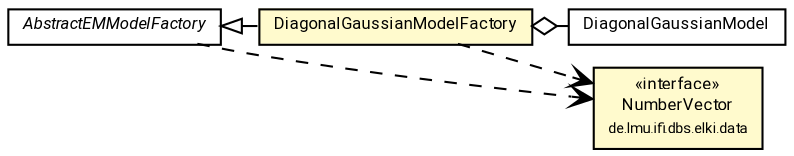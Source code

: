 #!/usr/local/bin/dot
#
# Class diagram 
# Generated by UMLGraph version R5_7_2-60-g0e99a6 (http://www.spinellis.gr/umlgraph/)
#

digraph G {
	graph [fontnames="svg"]
	edge [fontname="Roboto",fontsize=7,labelfontname="Roboto",labelfontsize=7,color="black"];
	node [fontname="Roboto",fontcolor="black",fontsize=8,shape=plaintext,margin=0,width=0,height=0];
	nodesep=0.15;
	ranksep=0.25;
	rankdir=LR;
	// de.lmu.ifi.dbs.elki.algorithm.clustering.em.DiagonalGaussianModelFactory<V extends de.lmu.ifi.dbs.elki.data.NumberVector>
	c3315504 [label=<<table title="de.lmu.ifi.dbs.elki.algorithm.clustering.em.DiagonalGaussianModelFactory" border="0" cellborder="1" cellspacing="0" cellpadding="2" bgcolor="lemonChiffon" href="DiagonalGaussianModelFactory.html" target="_parent">
		<tr><td><table border="0" cellspacing="0" cellpadding="1">
		<tr><td align="center" balign="center"> <font face="Roboto">DiagonalGaussianModelFactory</font> </td></tr>
		</table></td></tr>
		</table>>, URL="DiagonalGaussianModelFactory.html"];
	// de.lmu.ifi.dbs.elki.algorithm.clustering.em.AbstractEMModelFactory<V extends de.lmu.ifi.dbs.elki.data.NumberVector, M extends de.lmu.ifi.dbs.elki.data.model.MeanModel>
	c3315508 [label=<<table title="de.lmu.ifi.dbs.elki.algorithm.clustering.em.AbstractEMModelFactory" border="0" cellborder="1" cellspacing="0" cellpadding="2" href="AbstractEMModelFactory.html" target="_parent">
		<tr><td><table border="0" cellspacing="0" cellpadding="1">
		<tr><td align="center" balign="center"> <font face="Roboto"><i>AbstractEMModelFactory</i></font> </td></tr>
		</table></td></tr>
		</table>>, URL="AbstractEMModelFactory.html"];
	// de.lmu.ifi.dbs.elki.algorithm.clustering.em.DiagonalGaussianModel
	c3315516 [label=<<table title="de.lmu.ifi.dbs.elki.algorithm.clustering.em.DiagonalGaussianModel" border="0" cellborder="1" cellspacing="0" cellpadding="2" href="DiagonalGaussianModel.html" target="_parent">
		<tr><td><table border="0" cellspacing="0" cellpadding="1">
		<tr><td align="center" balign="center"> <font face="Roboto">DiagonalGaussianModel</font> </td></tr>
		</table></td></tr>
		</table>>, URL="DiagonalGaussianModel.html"];
	// de.lmu.ifi.dbs.elki.data.NumberVector
	c3316065 [label=<<table title="de.lmu.ifi.dbs.elki.data.NumberVector" border="0" cellborder="1" cellspacing="0" cellpadding="2" bgcolor="LemonChiffon" href="../../../data/NumberVector.html" target="_parent">
		<tr><td><table border="0" cellspacing="0" cellpadding="1">
		<tr><td align="center" balign="center"> &#171;interface&#187; </td></tr>
		<tr><td align="center" balign="center"> <font face="Roboto">NumberVector</font> </td></tr>
		<tr><td align="center" balign="center"> <font face="Roboto" point-size="7.0">de.lmu.ifi.dbs.elki.data</font> </td></tr>
		</table></td></tr>
		</table>>, URL="../../../data/NumberVector.html"];
	// de.lmu.ifi.dbs.elki.algorithm.clustering.em.DiagonalGaussianModelFactory<V extends de.lmu.ifi.dbs.elki.data.NumberVector> extends de.lmu.ifi.dbs.elki.algorithm.clustering.em.AbstractEMModelFactory<V extends de.lmu.ifi.dbs.elki.data.NumberVector, M extends de.lmu.ifi.dbs.elki.data.model.MeanModel>
	c3315508 -> c3315504 [arrowtail=empty,dir=back,weight=10];
	// de.lmu.ifi.dbs.elki.algorithm.clustering.em.DiagonalGaussianModelFactory<V extends de.lmu.ifi.dbs.elki.data.NumberVector> has de.lmu.ifi.dbs.elki.algorithm.clustering.em.DiagonalGaussianModel
	c3315504 -> c3315516 [arrowhead=none,arrowtail=ediamond,dir=back,weight=4];
	// de.lmu.ifi.dbs.elki.algorithm.clustering.em.DiagonalGaussianModelFactory<V extends de.lmu.ifi.dbs.elki.data.NumberVector> depend de.lmu.ifi.dbs.elki.data.NumberVector
	c3315504 -> c3316065 [arrowhead=open,style=dashed,weight=0];
	// de.lmu.ifi.dbs.elki.algorithm.clustering.em.AbstractEMModelFactory<V extends de.lmu.ifi.dbs.elki.data.NumberVector, M extends de.lmu.ifi.dbs.elki.data.model.MeanModel> depend de.lmu.ifi.dbs.elki.data.NumberVector
	c3315508 -> c3316065 [arrowhead=open,style=dashed,weight=0];
}

